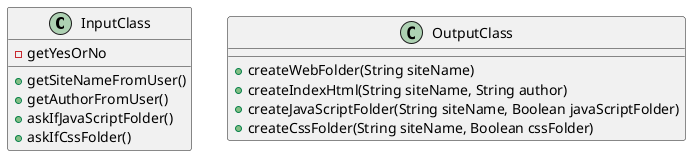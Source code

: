 @startuml

class InputClass {
  +getSiteNameFromUser()
  +getAuthorFromUser()
  +askIfJavaScriptFolder()
  +askIfCssFolder()
  -getYesOrNo
}


class OutputClass {
  +createWebFolder(String siteName)
  +createIndexHtml(String siteName, String author)
  +createJavaScriptFolder(String siteName, Boolean javaScriptFolder)
  +createCssFolder(String siteName, Boolean cssFolder)
}

@enduml